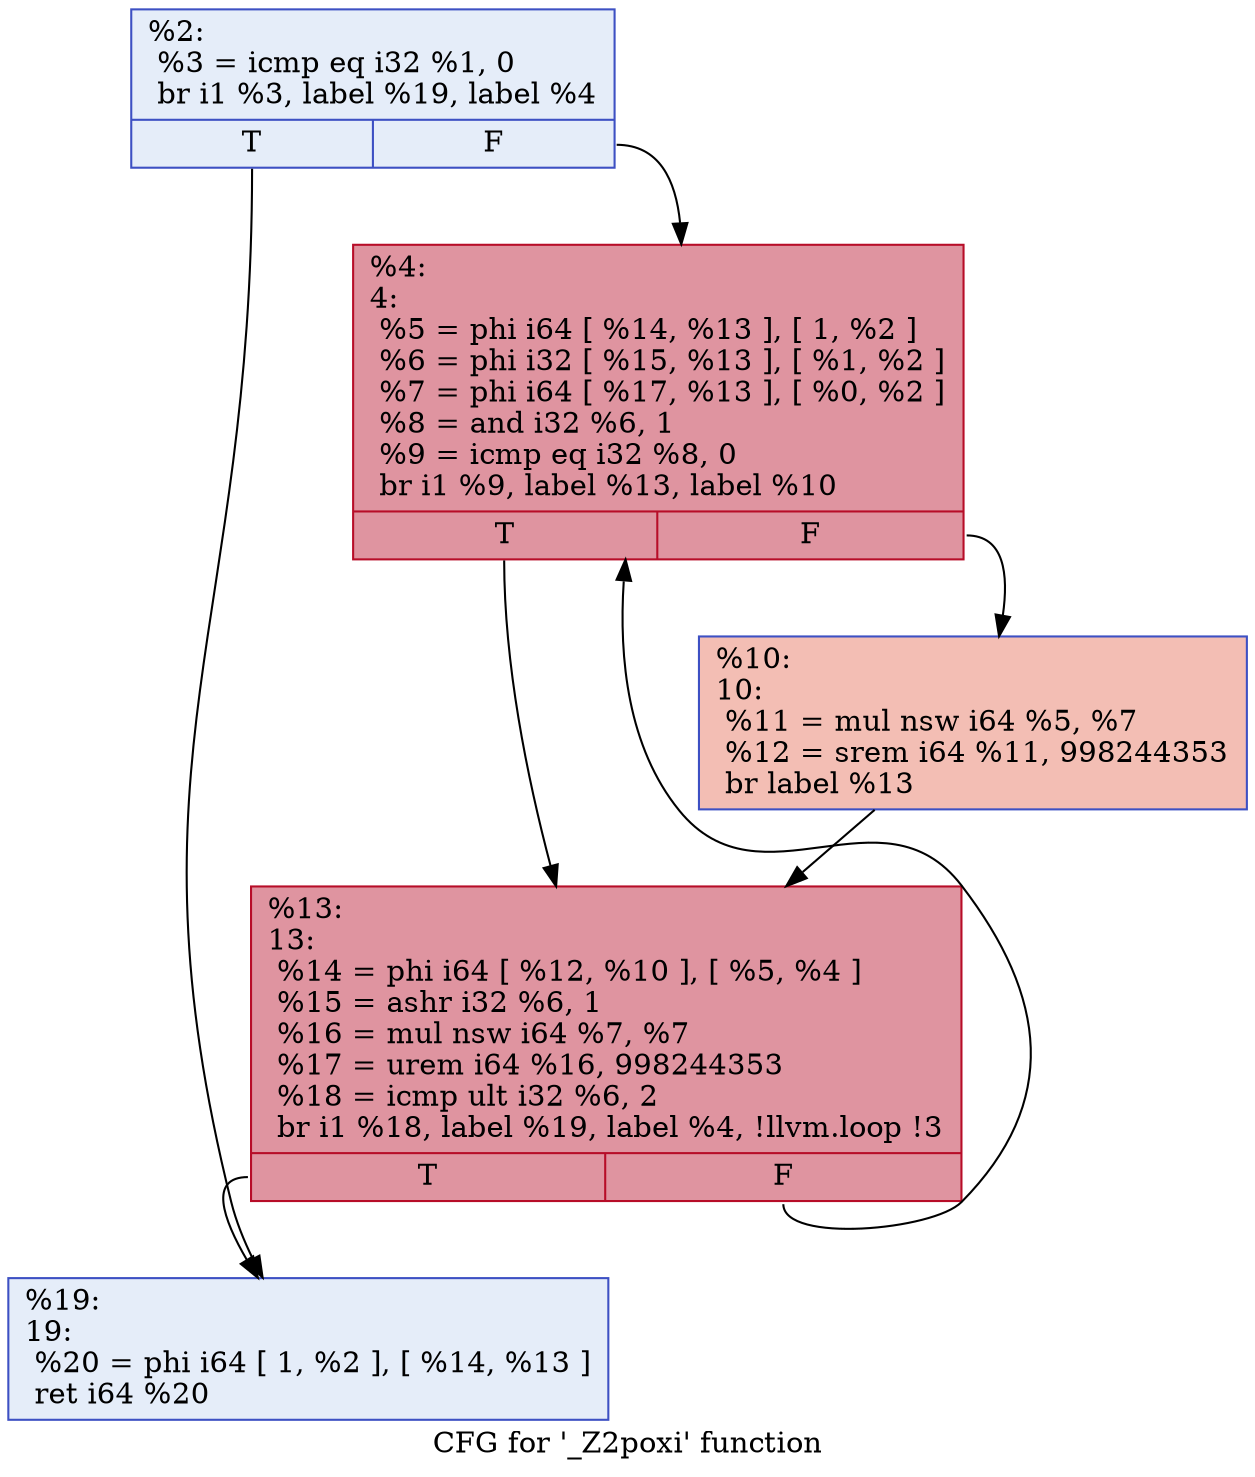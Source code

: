 digraph "CFG for '_Z2poxi' function" {
	label="CFG for '_Z2poxi' function";

	Node0x55aa39b70080 [shape=record,color="#3d50c3ff", style=filled, fillcolor="#c5d6f270",label="{%2:\l  %3 = icmp eq i32 %1, 0\l  br i1 %3, label %19, label %4\l|{<s0>T|<s1>F}}"];
	Node0x55aa39b70080:s0 -> Node0x55aa39b70190;
	Node0x55aa39b70080:s1 -> Node0x55aa39b701e0;
	Node0x55aa39b701e0 [shape=record,color="#b70d28ff", style=filled, fillcolor="#b70d2870",label="{%4:\l4:                                                \l  %5 = phi i64 [ %14, %13 ], [ 1, %2 ]\l  %6 = phi i32 [ %15, %13 ], [ %1, %2 ]\l  %7 = phi i64 [ %17, %13 ], [ %0, %2 ]\l  %8 = and i32 %6, 1\l  %9 = icmp eq i32 %8, 0\l  br i1 %9, label %13, label %10\l|{<s0>T|<s1>F}}"];
	Node0x55aa39b701e0:s0 -> Node0x55aa39b70330;
	Node0x55aa39b701e0:s1 -> Node0x55aa39b702e0;
	Node0x55aa39b702e0 [shape=record,color="#3d50c3ff", style=filled, fillcolor="#e36c5570",label="{%10:\l10:                                               \l  %11 = mul nsw i64 %5, %7\l  %12 = srem i64 %11, 998244353\l  br label %13\l}"];
	Node0x55aa39b702e0 -> Node0x55aa39b70330;
	Node0x55aa39b70330 [shape=record,color="#b70d28ff", style=filled, fillcolor="#b70d2870",label="{%13:\l13:                                               \l  %14 = phi i64 [ %12, %10 ], [ %5, %4 ]\l  %15 = ashr i32 %6, 1\l  %16 = mul nsw i64 %7, %7\l  %17 = urem i64 %16, 998244353\l  %18 = icmp ult i32 %6, 2\l  br i1 %18, label %19, label %4, !llvm.loop !3\l|{<s0>T|<s1>F}}"];
	Node0x55aa39b70330:s0 -> Node0x55aa39b70190;
	Node0x55aa39b70330:s1 -> Node0x55aa39b701e0;
	Node0x55aa39b70190 [shape=record,color="#3d50c3ff", style=filled, fillcolor="#c5d6f270",label="{%19:\l19:                                               \l  %20 = phi i64 [ 1, %2 ], [ %14, %13 ]\l  ret i64 %20\l}"];
}
